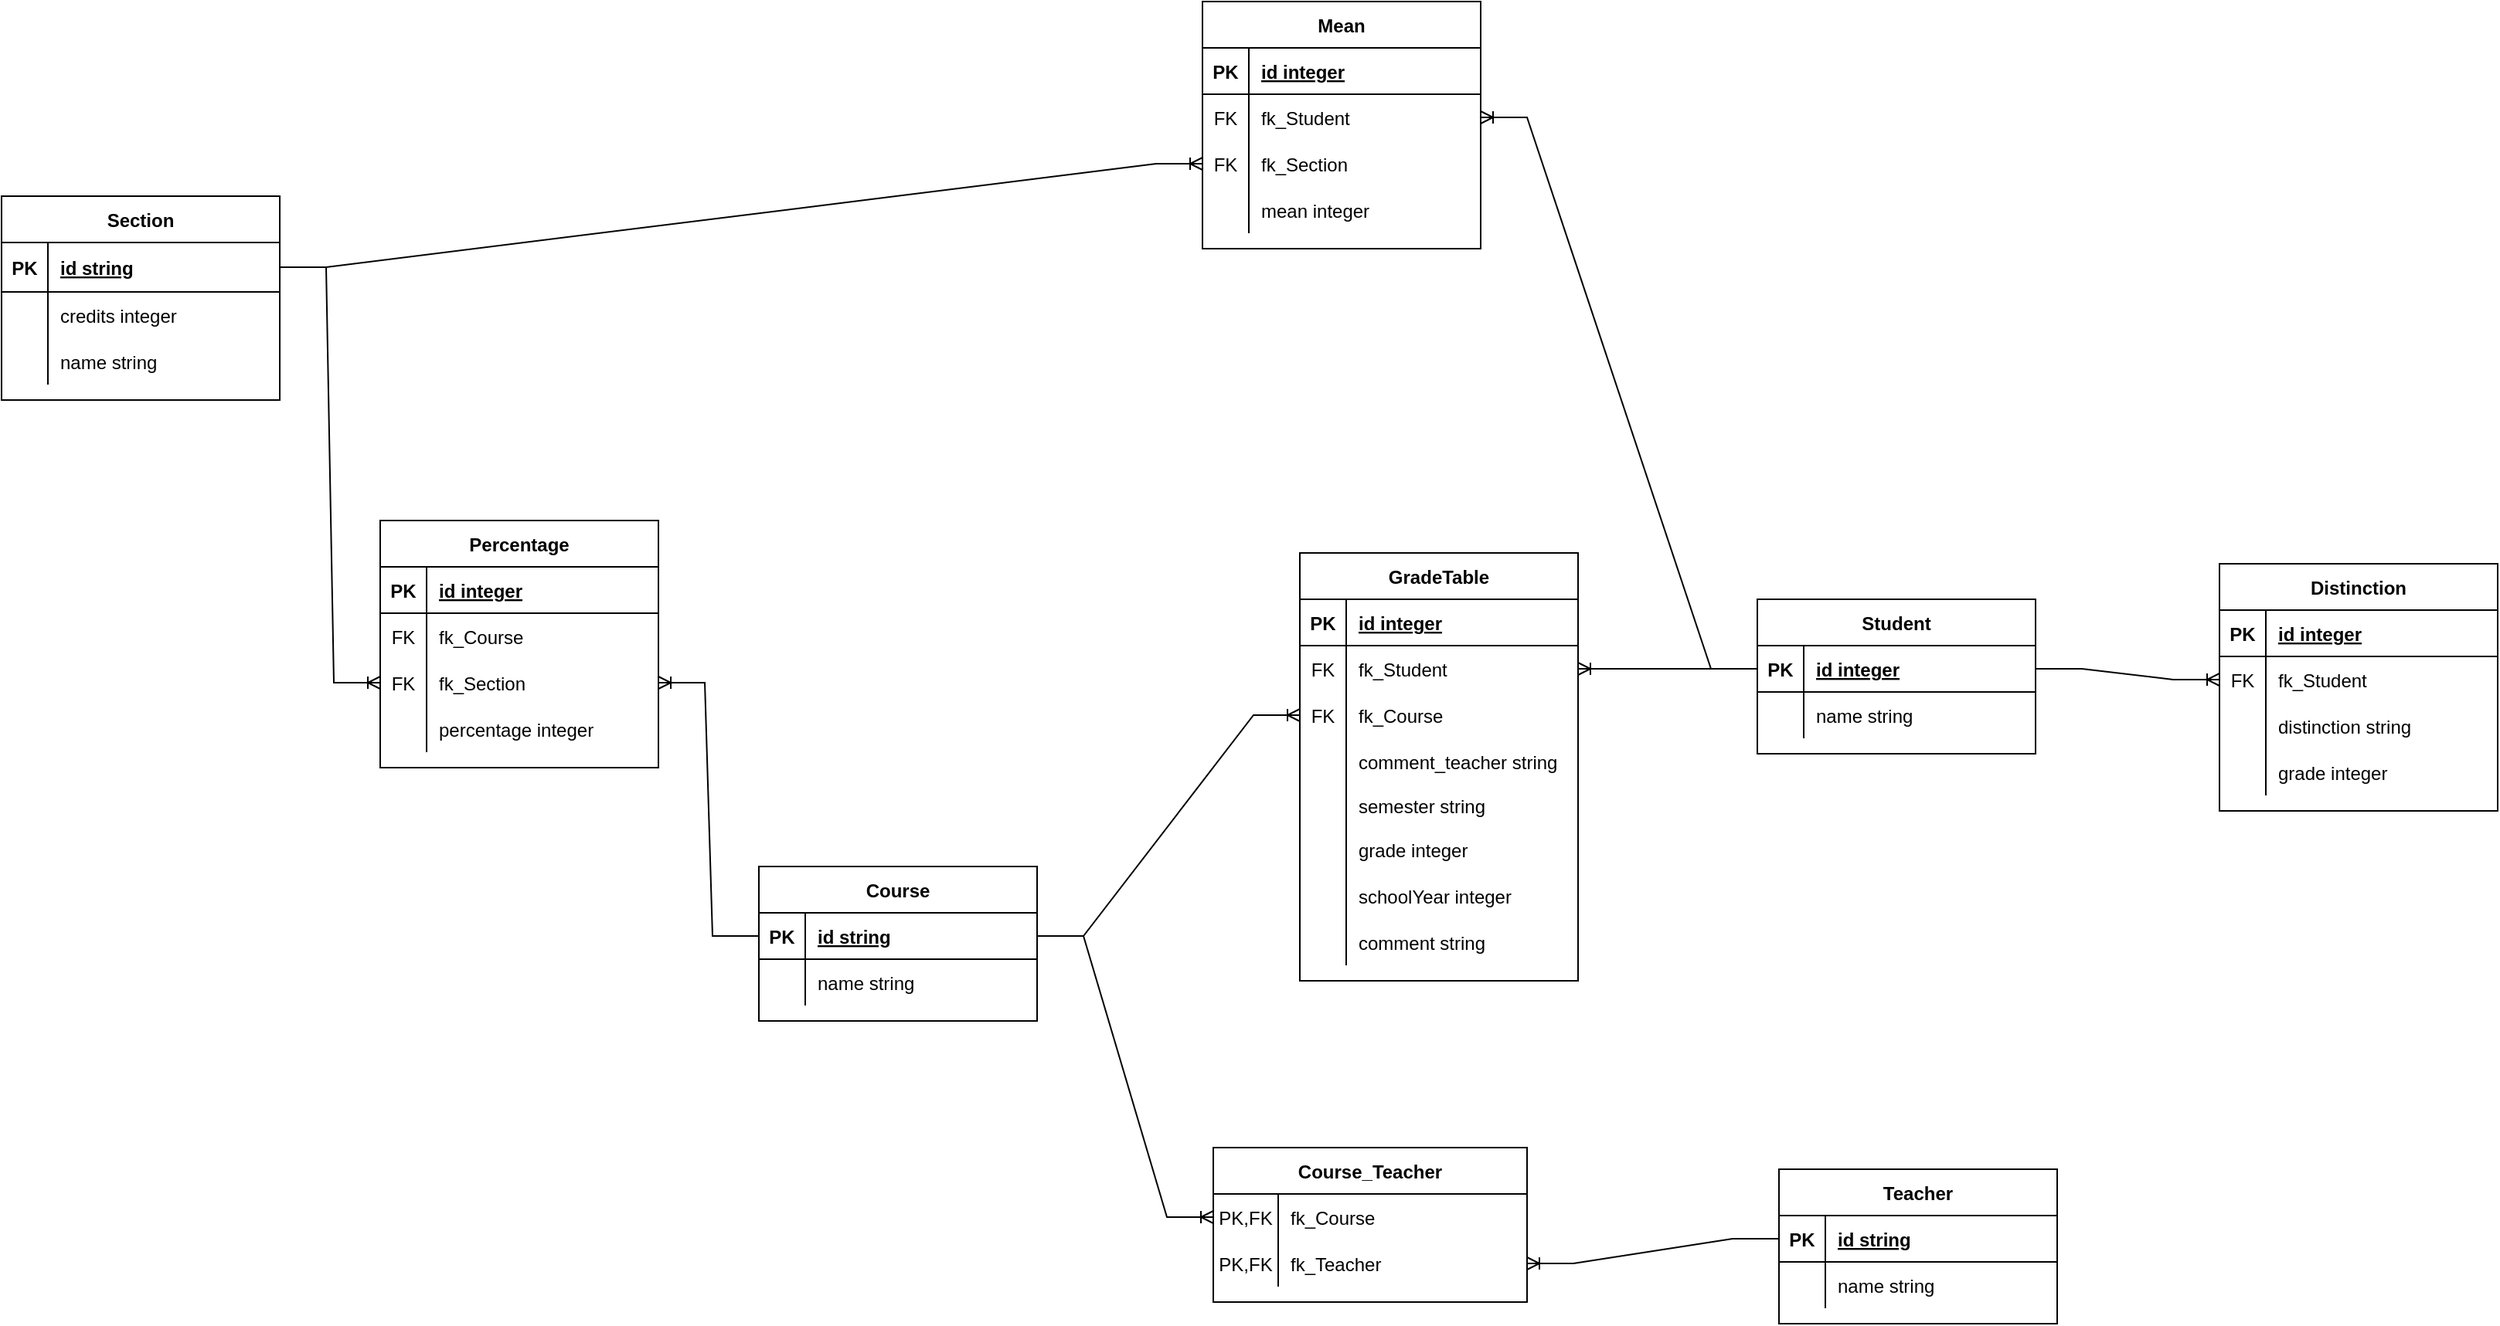 <mxfile version="20.5.1" type="device"><diagram id="0-fFGJWsl7KzoBTFsc9r" name="Page-1"><mxGraphModel dx="1140" dy="1177" grid="1" gridSize="7" guides="1" tooltips="1" connect="1" arrows="1" fold="1" page="0" pageScale="1" pageWidth="583" pageHeight="827" background="none" math="0" shadow="0"><root><mxCell id="0"/><mxCell id="1" parent="0"/><mxCell id="WPIq2PkUOenxiczm5_Tx-1" value="Section" style="shape=table;startSize=30;container=1;collapsible=1;childLayout=tableLayout;fixedRows=1;rowLines=0;fontStyle=1;align=center;resizeLast=1;" parent="1" vertex="1"><mxGeometry x="42" y="476" width="180" height="132" as="geometry"><mxRectangle x="280" y="160" width="70" height="30" as="alternateBounds"/></mxGeometry></mxCell><mxCell id="WPIq2PkUOenxiczm5_Tx-2" value="" style="shape=tableRow;horizontal=0;startSize=0;swimlaneHead=0;swimlaneBody=0;fillColor=none;collapsible=0;dropTarget=0;points=[[0,0.5],[1,0.5]];portConstraint=eastwest;top=0;left=0;right=0;bottom=1;" parent="WPIq2PkUOenxiczm5_Tx-1" vertex="1"><mxGeometry y="30" width="180" height="32" as="geometry"/></mxCell><mxCell id="WPIq2PkUOenxiczm5_Tx-3" value="PK" style="shape=partialRectangle;connectable=0;fillColor=none;top=0;left=0;bottom=0;right=0;fontStyle=1;overflow=hidden;" parent="WPIq2PkUOenxiczm5_Tx-2" vertex="1"><mxGeometry width="30" height="32" as="geometry"><mxRectangle width="30" height="32" as="alternateBounds"/></mxGeometry></mxCell><mxCell id="WPIq2PkUOenxiczm5_Tx-4" value="id string" style="shape=partialRectangle;connectable=0;fillColor=none;top=0;left=0;bottom=0;right=0;align=left;spacingLeft=6;fontStyle=5;overflow=hidden;" parent="WPIq2PkUOenxiczm5_Tx-2" vertex="1"><mxGeometry x="30" width="150" height="32" as="geometry"><mxRectangle width="150" height="32" as="alternateBounds"/></mxGeometry></mxCell><mxCell id="2" value="" style="shape=partialRectangle;collapsible=0;dropTarget=0;pointerEvents=0;fillColor=none;top=0;left=0;bottom=0;right=0;points=[[0,0.5],[1,0.5]];portConstraint=eastwest;" parent="WPIq2PkUOenxiczm5_Tx-1" vertex="1"><mxGeometry y="62" width="180" height="30" as="geometry"/></mxCell><mxCell id="3" value="" style="shape=partialRectangle;connectable=0;fillColor=none;top=0;left=0;bottom=0;right=0;editable=1;overflow=hidden;" parent="2" vertex="1"><mxGeometry width="30" height="30" as="geometry"><mxRectangle width="30" height="30" as="alternateBounds"/></mxGeometry></mxCell><mxCell id="4" value="credits integer" style="shape=partialRectangle;connectable=0;fillColor=none;top=0;left=0;bottom=0;right=0;align=left;spacingLeft=6;overflow=hidden;" parent="2" vertex="1"><mxGeometry x="30" width="150" height="30" as="geometry"><mxRectangle width="150" height="30" as="alternateBounds"/></mxGeometry></mxCell><mxCell id="WPIq2PkUOenxiczm5_Tx-5" value="" style="shape=tableRow;horizontal=0;startSize=0;swimlaneHead=0;swimlaneBody=0;fillColor=none;collapsible=0;dropTarget=0;points=[[0,0.5],[1,0.5]];portConstraint=eastwest;top=0;left=0;right=0;bottom=0;" parent="WPIq2PkUOenxiczm5_Tx-1" vertex="1"><mxGeometry y="92" width="180" height="30" as="geometry"/></mxCell><mxCell id="WPIq2PkUOenxiczm5_Tx-6" value="" style="shape=partialRectangle;connectable=0;fillColor=none;top=0;left=0;bottom=0;right=0;editable=1;overflow=hidden;" parent="WPIq2PkUOenxiczm5_Tx-5" vertex="1"><mxGeometry width="30" height="30" as="geometry"><mxRectangle width="30" height="30" as="alternateBounds"/></mxGeometry></mxCell><mxCell id="WPIq2PkUOenxiczm5_Tx-7" value="name string" style="shape=partialRectangle;connectable=0;fillColor=none;top=0;left=0;bottom=0;right=0;align=left;spacingLeft=6;overflow=hidden;" parent="WPIq2PkUOenxiczm5_Tx-5" vertex="1"><mxGeometry x="30" width="150" height="30" as="geometry"><mxRectangle width="150" height="30" as="alternateBounds"/></mxGeometry></mxCell><mxCell id="WPIq2PkUOenxiczm5_Tx-15" value="Course" style="shape=table;startSize=30;container=1;collapsible=1;childLayout=tableLayout;fixedRows=1;rowLines=0;fontStyle=1;align=center;resizeLast=1;" parent="1" vertex="1"><mxGeometry x="532" y="910" width="180" height="100" as="geometry"><mxRectangle x="357" y="700" width="77" height="35" as="alternateBounds"/></mxGeometry></mxCell><mxCell id="WPIq2PkUOenxiczm5_Tx-16" value="" style="shape=tableRow;horizontal=0;startSize=0;swimlaneHead=0;swimlaneBody=0;fillColor=none;collapsible=0;dropTarget=0;points=[[0,0.5],[1,0.5]];portConstraint=eastwest;top=0;left=0;right=0;bottom=1;" parent="WPIq2PkUOenxiczm5_Tx-15" vertex="1"><mxGeometry y="30" width="180" height="30" as="geometry"/></mxCell><mxCell id="WPIq2PkUOenxiczm5_Tx-17" value="PK" style="shape=partialRectangle;connectable=0;fillColor=none;top=0;left=0;bottom=0;right=0;fontStyle=1;overflow=hidden;" parent="WPIq2PkUOenxiczm5_Tx-16" vertex="1"><mxGeometry width="30" height="30" as="geometry"><mxRectangle width="30" height="30" as="alternateBounds"/></mxGeometry></mxCell><mxCell id="WPIq2PkUOenxiczm5_Tx-18" value="id string" style="shape=partialRectangle;connectable=0;fillColor=none;top=0;left=0;bottom=0;right=0;align=left;spacingLeft=6;fontStyle=5;overflow=hidden;" parent="WPIq2PkUOenxiczm5_Tx-16" vertex="1"><mxGeometry x="30" width="150" height="30" as="geometry"><mxRectangle width="150" height="30" as="alternateBounds"/></mxGeometry></mxCell><mxCell id="WPIq2PkUOenxiczm5_Tx-25" value="" style="shape=tableRow;horizontal=0;startSize=0;swimlaneHead=0;swimlaneBody=0;fillColor=none;collapsible=0;dropTarget=0;points=[[0,0.5],[1,0.5]];portConstraint=eastwest;top=0;left=0;right=0;bottom=0;" parent="WPIq2PkUOenxiczm5_Tx-15" vertex="1"><mxGeometry y="60" width="180" height="30" as="geometry"/></mxCell><mxCell id="WPIq2PkUOenxiczm5_Tx-26" value="" style="shape=partialRectangle;connectable=0;fillColor=none;top=0;left=0;bottom=0;right=0;editable=1;overflow=hidden;" parent="WPIq2PkUOenxiczm5_Tx-25" vertex="1"><mxGeometry width="30" height="30" as="geometry"><mxRectangle width="30" height="30" as="alternateBounds"/></mxGeometry></mxCell><mxCell id="WPIq2PkUOenxiczm5_Tx-27" value="name string" style="shape=partialRectangle;connectable=0;fillColor=none;top=0;left=0;bottom=0;right=0;align=left;spacingLeft=6;overflow=hidden;" parent="WPIq2PkUOenxiczm5_Tx-25" vertex="1"><mxGeometry x="30" width="150" height="30" as="geometry"><mxRectangle width="150" height="30" as="alternateBounds"/></mxGeometry></mxCell><mxCell id="sXoetIr5SWXh-EgCLirB-54" value="GradeTable" style="shape=table;startSize=30;container=1;collapsible=1;childLayout=tableLayout;fixedRows=1;rowLines=0;fontStyle=1;align=center;resizeLast=1;" parent="1" vertex="1"><mxGeometry x="882" y="707" width="180" height="277" as="geometry"/></mxCell><mxCell id="sXoetIr5SWXh-EgCLirB-55" value="" style="shape=tableRow;horizontal=0;startSize=0;swimlaneHead=0;swimlaneBody=0;fillColor=none;collapsible=0;dropTarget=0;points=[[0,0.5],[1,0.5]];portConstraint=eastwest;top=0;left=0;right=0;bottom=1;" parent="sXoetIr5SWXh-EgCLirB-54" vertex="1"><mxGeometry y="30" width="180" height="30" as="geometry"/></mxCell><mxCell id="sXoetIr5SWXh-EgCLirB-56" value="PK" style="shape=partialRectangle;connectable=0;fillColor=none;top=0;left=0;bottom=0;right=0;fontStyle=1;overflow=hidden;" parent="sXoetIr5SWXh-EgCLirB-55" vertex="1"><mxGeometry width="30" height="30" as="geometry"><mxRectangle width="30" height="30" as="alternateBounds"/></mxGeometry></mxCell><mxCell id="sXoetIr5SWXh-EgCLirB-57" value="id integer" style="shape=partialRectangle;connectable=0;fillColor=none;top=0;left=0;bottom=0;right=0;align=left;spacingLeft=6;fontStyle=5;overflow=hidden;" parent="sXoetIr5SWXh-EgCLirB-55" vertex="1"><mxGeometry x="30" width="150" height="30" as="geometry"><mxRectangle width="150" height="30" as="alternateBounds"/></mxGeometry></mxCell><mxCell id="sXoetIr5SWXh-EgCLirB-58" value="" style="shape=tableRow;horizontal=0;startSize=0;swimlaneHead=0;swimlaneBody=0;fillColor=none;collapsible=0;dropTarget=0;points=[[0,0.5],[1,0.5]];portConstraint=eastwest;top=0;left=0;right=0;bottom=0;" parent="sXoetIr5SWXh-EgCLirB-54" vertex="1"><mxGeometry y="60" width="180" height="30" as="geometry"/></mxCell><mxCell id="sXoetIr5SWXh-EgCLirB-59" value="FK" style="shape=partialRectangle;connectable=0;fillColor=none;top=0;left=0;bottom=0;right=0;fontStyle=0;overflow=hidden;" parent="sXoetIr5SWXh-EgCLirB-58" vertex="1"><mxGeometry width="30" height="30" as="geometry"><mxRectangle width="30" height="30" as="alternateBounds"/></mxGeometry></mxCell><mxCell id="sXoetIr5SWXh-EgCLirB-60" value="fk_Student" style="shape=partialRectangle;connectable=0;fillColor=none;top=0;left=0;bottom=0;right=0;align=left;spacingLeft=6;fontStyle=0;overflow=hidden;" parent="sXoetIr5SWXh-EgCLirB-58" vertex="1"><mxGeometry x="30" width="150" height="30" as="geometry"><mxRectangle width="150" height="30" as="alternateBounds"/></mxGeometry></mxCell><mxCell id="sXoetIr5SWXh-EgCLirB-61" value="" style="shape=tableRow;horizontal=0;startSize=0;swimlaneHead=0;swimlaneBody=0;fillColor=none;collapsible=0;dropTarget=0;points=[[0,0.5],[1,0.5]];portConstraint=eastwest;top=0;left=0;right=0;bottom=0;" parent="sXoetIr5SWXh-EgCLirB-54" vertex="1"><mxGeometry y="90" width="180" height="30" as="geometry"/></mxCell><mxCell id="sXoetIr5SWXh-EgCLirB-62" value="FK" style="shape=partialRectangle;connectable=0;fillColor=none;top=0;left=0;bottom=0;right=0;fontStyle=0;overflow=hidden;" parent="sXoetIr5SWXh-EgCLirB-61" vertex="1"><mxGeometry width="30" height="30" as="geometry"><mxRectangle width="30" height="30" as="alternateBounds"/></mxGeometry></mxCell><mxCell id="sXoetIr5SWXh-EgCLirB-63" value="fk_Course" style="shape=partialRectangle;connectable=0;fillColor=none;top=0;left=0;bottom=0;right=0;align=left;spacingLeft=6;fontStyle=0;overflow=hidden;" parent="sXoetIr5SWXh-EgCLirB-61" vertex="1"><mxGeometry x="30" width="150" height="30" as="geometry"><mxRectangle width="150" height="30" as="alternateBounds"/></mxGeometry></mxCell><mxCell id="sXoetIr5SWXh-EgCLirB-80" value="" style="shape=tableRow;horizontal=0;startSize=0;swimlaneHead=0;swimlaneBody=0;fillColor=none;collapsible=0;dropTarget=0;points=[[0,0.5],[1,0.5]];portConstraint=eastwest;top=0;left=0;right=0;bottom=0;" parent="sXoetIr5SWXh-EgCLirB-54" vertex="1"><mxGeometry y="120" width="180" height="30" as="geometry"/></mxCell><mxCell id="sXoetIr5SWXh-EgCLirB-81" value="" style="shape=partialRectangle;connectable=0;fillColor=none;top=0;left=0;bottom=0;right=0;fontStyle=0;overflow=hidden;" parent="sXoetIr5SWXh-EgCLirB-80" vertex="1"><mxGeometry width="30" height="30" as="geometry"><mxRectangle width="30" height="30" as="alternateBounds"/></mxGeometry></mxCell><mxCell id="sXoetIr5SWXh-EgCLirB-82" value="comment_teacher string" style="shape=partialRectangle;connectable=0;fillColor=none;top=0;left=0;bottom=0;right=0;align=left;spacingLeft=6;fontStyle=0;overflow=hidden;" parent="sXoetIr5SWXh-EgCLirB-80" vertex="1"><mxGeometry x="30" width="150" height="30" as="geometry"><mxRectangle width="150" height="30" as="alternateBounds"/></mxGeometry></mxCell><mxCell id="sXoetIr5SWXh-EgCLirB-64" value="" style="shape=tableRow;horizontal=0;startSize=0;swimlaneHead=0;swimlaneBody=0;fillColor=none;collapsible=0;dropTarget=0;points=[[0,0.5],[1,0.5]];portConstraint=eastwest;top=0;left=0;right=0;bottom=0;" parent="sXoetIr5SWXh-EgCLirB-54" vertex="1"><mxGeometry y="150" width="180" height="27" as="geometry"/></mxCell><mxCell id="sXoetIr5SWXh-EgCLirB-65" value="" style="shape=partialRectangle;connectable=0;fillColor=none;top=0;left=0;bottom=0;right=0;editable=1;overflow=hidden;" parent="sXoetIr5SWXh-EgCLirB-64" vertex="1"><mxGeometry width="30" height="27" as="geometry"><mxRectangle width="30" height="27" as="alternateBounds"/></mxGeometry></mxCell><mxCell id="sXoetIr5SWXh-EgCLirB-66" value="semester string" style="shape=partialRectangle;connectable=0;fillColor=none;top=0;left=0;bottom=0;right=0;align=left;spacingLeft=6;overflow=hidden;" parent="sXoetIr5SWXh-EgCLirB-64" vertex="1"><mxGeometry x="30" width="150" height="27" as="geometry"><mxRectangle width="150" height="27" as="alternateBounds"/></mxGeometry></mxCell><mxCell id="sXoetIr5SWXh-EgCLirB-67" value="" style="shape=tableRow;horizontal=0;startSize=0;swimlaneHead=0;swimlaneBody=0;fillColor=none;collapsible=0;dropTarget=0;points=[[0,0.5],[1,0.5]];portConstraint=eastwest;top=0;left=0;right=0;bottom=0;" parent="sXoetIr5SWXh-EgCLirB-54" vertex="1"><mxGeometry y="177" width="180" height="30" as="geometry"/></mxCell><mxCell id="sXoetIr5SWXh-EgCLirB-68" value="" style="shape=partialRectangle;connectable=0;fillColor=none;top=0;left=0;bottom=0;right=0;editable=1;overflow=hidden;" parent="sXoetIr5SWXh-EgCLirB-67" vertex="1"><mxGeometry width="30" height="30" as="geometry"><mxRectangle width="30" height="30" as="alternateBounds"/></mxGeometry></mxCell><mxCell id="sXoetIr5SWXh-EgCLirB-69" value="grade integer" style="shape=partialRectangle;connectable=0;fillColor=none;top=0;left=0;bottom=0;right=0;align=left;spacingLeft=6;overflow=hidden;" parent="sXoetIr5SWXh-EgCLirB-67" vertex="1"><mxGeometry x="30" width="150" height="30" as="geometry"><mxRectangle width="150" height="30" as="alternateBounds"/></mxGeometry></mxCell><mxCell id="sXoetIr5SWXh-EgCLirB-70" value="" style="shape=tableRow;horizontal=0;startSize=0;swimlaneHead=0;swimlaneBody=0;fillColor=none;collapsible=0;dropTarget=0;points=[[0,0.5],[1,0.5]];portConstraint=eastwest;top=0;left=0;right=0;bottom=0;" parent="sXoetIr5SWXh-EgCLirB-54" vertex="1"><mxGeometry y="207" width="180" height="30" as="geometry"/></mxCell><mxCell id="sXoetIr5SWXh-EgCLirB-71" value="" style="shape=partialRectangle;connectable=0;fillColor=none;top=0;left=0;bottom=0;right=0;editable=1;overflow=hidden;" parent="sXoetIr5SWXh-EgCLirB-70" vertex="1"><mxGeometry width="30" height="30" as="geometry"><mxRectangle width="30" height="30" as="alternateBounds"/></mxGeometry></mxCell><mxCell id="sXoetIr5SWXh-EgCLirB-72" value="schoolYear integer" style="shape=partialRectangle;connectable=0;fillColor=none;top=0;left=0;bottom=0;right=0;align=left;spacingLeft=6;overflow=hidden;" parent="sXoetIr5SWXh-EgCLirB-70" vertex="1"><mxGeometry x="30" width="150" height="30" as="geometry"><mxRectangle width="150" height="30" as="alternateBounds"/></mxGeometry></mxCell><mxCell id="sXoetIr5SWXh-EgCLirB-73" value="" style="shape=tableRow;horizontal=0;startSize=0;swimlaneHead=0;swimlaneBody=0;fillColor=none;collapsible=0;dropTarget=0;points=[[0,0.5],[1,0.5]];portConstraint=eastwest;top=0;left=0;right=0;bottom=0;" parent="sXoetIr5SWXh-EgCLirB-54" vertex="1"><mxGeometry y="237" width="180" height="30" as="geometry"/></mxCell><mxCell id="sXoetIr5SWXh-EgCLirB-74" value="" style="shape=partialRectangle;connectable=0;fillColor=none;top=0;left=0;bottom=0;right=0;editable=1;overflow=hidden;" parent="sXoetIr5SWXh-EgCLirB-73" vertex="1"><mxGeometry width="30" height="30" as="geometry"><mxRectangle width="30" height="30" as="alternateBounds"/></mxGeometry></mxCell><mxCell id="sXoetIr5SWXh-EgCLirB-75" value="comment string" style="shape=partialRectangle;connectable=0;fillColor=none;top=0;left=0;bottom=0;right=0;align=left;spacingLeft=6;overflow=hidden;" parent="sXoetIr5SWXh-EgCLirB-73" vertex="1"><mxGeometry x="30" width="150" height="30" as="geometry"><mxRectangle width="150" height="30" as="alternateBounds"/></mxGeometry></mxCell><mxCell id="sXoetIr5SWXh-EgCLirB-86" value="Course_Teacher" style="shape=table;startSize=30;container=1;collapsible=1;childLayout=tableLayout;fixedRows=1;rowLines=0;fontStyle=1;align=center;resizeLast=1;" parent="1" vertex="1"><mxGeometry x="826" y="1092" width="203" height="100" as="geometry"><mxRectangle x="849" y="973" width="161" height="35" as="alternateBounds"/></mxGeometry></mxCell><mxCell id="sXoetIr5SWXh-EgCLirB-90" value="" style="shape=tableRow;horizontal=0;startSize=0;swimlaneHead=0;swimlaneBody=0;fillColor=none;collapsible=0;dropTarget=0;points=[[0,0.5],[1,0.5]];portConstraint=eastwest;top=0;left=0;right=0;bottom=0;" parent="sXoetIr5SWXh-EgCLirB-86" vertex="1"><mxGeometry y="30" width="203" height="30" as="geometry"/></mxCell><mxCell id="sXoetIr5SWXh-EgCLirB-91" value="PK,FK" style="shape=partialRectangle;connectable=0;fillColor=none;top=0;left=0;bottom=0;right=0;fontStyle=0;overflow=hidden;" parent="sXoetIr5SWXh-EgCLirB-90" vertex="1"><mxGeometry width="42" height="30" as="geometry"><mxRectangle width="42" height="30" as="alternateBounds"/></mxGeometry></mxCell><mxCell id="sXoetIr5SWXh-EgCLirB-92" value="fk_Course" style="shape=partialRectangle;connectable=0;fillColor=none;top=0;left=0;bottom=0;right=0;align=left;spacingLeft=6;fontStyle=0;overflow=hidden;" parent="sXoetIr5SWXh-EgCLirB-90" vertex="1"><mxGeometry x="42" width="161" height="30" as="geometry"><mxRectangle width="161" height="30" as="alternateBounds"/></mxGeometry></mxCell><mxCell id="sXoetIr5SWXh-EgCLirB-96" value="" style="shape=tableRow;horizontal=0;startSize=0;swimlaneHead=0;swimlaneBody=0;fillColor=none;collapsible=0;dropTarget=0;points=[[0,0.5],[1,0.5]];portConstraint=eastwest;top=0;left=0;right=0;bottom=0;" parent="sXoetIr5SWXh-EgCLirB-86" vertex="1"><mxGeometry y="60" width="203" height="30" as="geometry"/></mxCell><mxCell id="sXoetIr5SWXh-EgCLirB-97" value="PK,FK" style="shape=partialRectangle;connectable=0;fillColor=none;top=0;left=0;bottom=0;right=0;fontStyle=0;overflow=hidden;" parent="sXoetIr5SWXh-EgCLirB-96" vertex="1"><mxGeometry width="42" height="30" as="geometry"><mxRectangle width="42" height="30" as="alternateBounds"/></mxGeometry></mxCell><mxCell id="sXoetIr5SWXh-EgCLirB-98" value="fk_Teacher" style="shape=partialRectangle;connectable=0;fillColor=none;top=0;left=0;bottom=0;right=0;align=left;spacingLeft=6;fontStyle=0;overflow=hidden;" parent="sXoetIr5SWXh-EgCLirB-96" vertex="1"><mxGeometry x="42" width="161" height="30" as="geometry"><mxRectangle width="161" height="30" as="alternateBounds"/></mxGeometry></mxCell><mxCell id="sXoetIr5SWXh-EgCLirB-111" value="Student" style="shape=table;startSize=30;container=1;collapsible=1;childLayout=tableLayout;fixedRows=1;rowLines=0;fontStyle=1;align=center;resizeLast=1;" parent="1" vertex="1"><mxGeometry x="1178" y="737" width="180" height="100" as="geometry"/></mxCell><mxCell id="sXoetIr5SWXh-EgCLirB-112" value="" style="shape=tableRow;horizontal=0;startSize=0;swimlaneHead=0;swimlaneBody=0;fillColor=none;collapsible=0;dropTarget=0;points=[[0,0.5],[1,0.5]];portConstraint=eastwest;top=0;left=0;right=0;bottom=1;" parent="sXoetIr5SWXh-EgCLirB-111" vertex="1"><mxGeometry y="30" width="180" height="30" as="geometry"/></mxCell><mxCell id="sXoetIr5SWXh-EgCLirB-113" value="PK" style="shape=partialRectangle;connectable=0;fillColor=none;top=0;left=0;bottom=0;right=0;fontStyle=1;overflow=hidden;" parent="sXoetIr5SWXh-EgCLirB-112" vertex="1"><mxGeometry width="30" height="30" as="geometry"><mxRectangle width="30" height="30" as="alternateBounds"/></mxGeometry></mxCell><mxCell id="sXoetIr5SWXh-EgCLirB-114" value="id integer" style="shape=partialRectangle;connectable=0;fillColor=none;top=0;left=0;bottom=0;right=0;align=left;spacingLeft=6;fontStyle=5;overflow=hidden;" parent="sXoetIr5SWXh-EgCLirB-112" vertex="1"><mxGeometry x="30" width="150" height="30" as="geometry"><mxRectangle width="150" height="30" as="alternateBounds"/></mxGeometry></mxCell><mxCell id="sXoetIr5SWXh-EgCLirB-118" value="" style="shape=tableRow;horizontal=0;startSize=0;swimlaneHead=0;swimlaneBody=0;fillColor=none;collapsible=0;dropTarget=0;points=[[0,0.5],[1,0.5]];portConstraint=eastwest;top=0;left=0;right=0;bottom=0;" parent="sXoetIr5SWXh-EgCLirB-111" vertex="1"><mxGeometry y="60" width="180" height="30" as="geometry"/></mxCell><mxCell id="sXoetIr5SWXh-EgCLirB-119" value="" style="shape=partialRectangle;connectable=0;fillColor=none;top=0;left=0;bottom=0;right=0;editable=1;overflow=hidden;" parent="sXoetIr5SWXh-EgCLirB-118" vertex="1"><mxGeometry width="30" height="30" as="geometry"><mxRectangle width="30" height="30" as="alternateBounds"/></mxGeometry></mxCell><mxCell id="sXoetIr5SWXh-EgCLirB-120" value="name string" style="shape=partialRectangle;connectable=0;fillColor=none;top=0;left=0;bottom=0;right=0;align=left;spacingLeft=6;overflow=hidden;" parent="sXoetIr5SWXh-EgCLirB-118" vertex="1"><mxGeometry x="30" width="150" height="30" as="geometry"><mxRectangle width="150" height="30" as="alternateBounds"/></mxGeometry></mxCell><mxCell id="sXoetIr5SWXh-EgCLirB-121" value="Teacher" style="shape=table;startSize=30;container=1;collapsible=1;childLayout=tableLayout;fixedRows=1;rowLines=0;fontStyle=1;align=center;resizeLast=1;" parent="1" vertex="1"><mxGeometry x="1192" y="1106" width="180" height="100" as="geometry"/></mxCell><mxCell id="sXoetIr5SWXh-EgCLirB-122" value="" style="shape=tableRow;horizontal=0;startSize=0;swimlaneHead=0;swimlaneBody=0;fillColor=none;collapsible=0;dropTarget=0;points=[[0,0.5],[1,0.5]];portConstraint=eastwest;top=0;left=0;right=0;bottom=1;" parent="sXoetIr5SWXh-EgCLirB-121" vertex="1"><mxGeometry y="30" width="180" height="30" as="geometry"/></mxCell><mxCell id="sXoetIr5SWXh-EgCLirB-123" value="PK" style="shape=partialRectangle;connectable=0;fillColor=none;top=0;left=0;bottom=0;right=0;fontStyle=1;overflow=hidden;" parent="sXoetIr5SWXh-EgCLirB-122" vertex="1"><mxGeometry width="30" height="30" as="geometry"><mxRectangle width="30" height="30" as="alternateBounds"/></mxGeometry></mxCell><mxCell id="sXoetIr5SWXh-EgCLirB-124" value="id string" style="shape=partialRectangle;connectable=0;fillColor=none;top=0;left=0;bottom=0;right=0;align=left;spacingLeft=6;fontStyle=5;overflow=hidden;" parent="sXoetIr5SWXh-EgCLirB-122" vertex="1"><mxGeometry x="30" width="150" height="30" as="geometry"><mxRectangle width="150" height="30" as="alternateBounds"/></mxGeometry></mxCell><mxCell id="sXoetIr5SWXh-EgCLirB-125" value="" style="shape=tableRow;horizontal=0;startSize=0;swimlaneHead=0;swimlaneBody=0;fillColor=none;collapsible=0;dropTarget=0;points=[[0,0.5],[1,0.5]];portConstraint=eastwest;top=0;left=0;right=0;bottom=0;" parent="sXoetIr5SWXh-EgCLirB-121" vertex="1"><mxGeometry y="60" width="180" height="30" as="geometry"/></mxCell><mxCell id="sXoetIr5SWXh-EgCLirB-126" value="" style="shape=partialRectangle;connectable=0;fillColor=none;top=0;left=0;bottom=0;right=0;editable=1;overflow=hidden;" parent="sXoetIr5SWXh-EgCLirB-125" vertex="1"><mxGeometry width="30" height="30" as="geometry"><mxRectangle width="30" height="30" as="alternateBounds"/></mxGeometry></mxCell><mxCell id="sXoetIr5SWXh-EgCLirB-127" value="name string" style="shape=partialRectangle;connectable=0;fillColor=none;top=0;left=0;bottom=0;right=0;align=left;spacingLeft=6;overflow=hidden;" parent="sXoetIr5SWXh-EgCLirB-125" vertex="1"><mxGeometry x="30" width="150" height="30" as="geometry"><mxRectangle width="150" height="30" as="alternateBounds"/></mxGeometry></mxCell><mxCell id="sXoetIr5SWXh-EgCLirB-128" value="" style="edgeStyle=entityRelationEdgeStyle;fontSize=12;html=1;endArrow=ERoneToMany;rounded=0;" parent="1" source="sXoetIr5SWXh-EgCLirB-112" target="sXoetIr5SWXh-EgCLirB-58" edge="1"><mxGeometry width="100" height="100" relative="1" as="geometry"><mxPoint x="1162" y="938" as="sourcePoint"/><mxPoint x="900" y="938" as="targetPoint"/></mxGeometry></mxCell><mxCell id="sXoetIr5SWXh-EgCLirB-129" value="" style="edgeStyle=entityRelationEdgeStyle;fontSize=12;html=1;endArrow=ERoneToMany;rounded=0;" parent="1" source="WPIq2PkUOenxiczm5_Tx-16" target="sXoetIr5SWXh-EgCLirB-61" edge="1"><mxGeometry width="100" height="100" relative="1" as="geometry"><mxPoint x="695" y="1008" as="sourcePoint"/><mxPoint x="735" y="700" as="targetPoint"/></mxGeometry></mxCell><mxCell id="sXoetIr5SWXh-EgCLirB-130" value="" style="edgeStyle=entityRelationEdgeStyle;fontSize=12;html=1;endArrow=ERoneToMany;rounded=0;" parent="1" source="sXoetIr5SWXh-EgCLirB-122" target="sXoetIr5SWXh-EgCLirB-96" edge="1"><mxGeometry width="100" height="100" relative="1" as="geometry"><mxPoint x="1015" y="1070" as="sourcePoint"/><mxPoint x="1078" y="1099" as="targetPoint"/></mxGeometry></mxCell><mxCell id="sXoetIr5SWXh-EgCLirB-131" value="" style="edgeStyle=entityRelationEdgeStyle;fontSize=12;html=1;endArrow=ERoneToMany;rounded=0;" parent="1" source="WPIq2PkUOenxiczm5_Tx-16" target="sXoetIr5SWXh-EgCLirB-90" edge="1"><mxGeometry width="100" height="100" relative="1" as="geometry"><mxPoint x="637" y="1204" as="sourcePoint"/><mxPoint x="735" y="920" as="targetPoint"/></mxGeometry></mxCell><mxCell id="sXoetIr5SWXh-EgCLirB-133" value="Distinction" style="shape=table;startSize=30;container=1;collapsible=1;childLayout=tableLayout;fixedRows=1;rowLines=0;fontStyle=1;align=center;resizeLast=1;" parent="1" vertex="1"><mxGeometry x="1477" y="714" width="180" height="160" as="geometry"><mxRectangle x="1605" y="588" width="98" height="35" as="alternateBounds"/></mxGeometry></mxCell><mxCell id="sXoetIr5SWXh-EgCLirB-134" value="" style="shape=tableRow;horizontal=0;startSize=0;swimlaneHead=0;swimlaneBody=0;fillColor=none;collapsible=0;dropTarget=0;points=[[0,0.5],[1,0.5]];portConstraint=eastwest;top=0;left=0;right=0;bottom=1;" parent="sXoetIr5SWXh-EgCLirB-133" vertex="1"><mxGeometry y="30" width="180" height="30" as="geometry"/></mxCell><mxCell id="sXoetIr5SWXh-EgCLirB-135" value="PK" style="shape=partialRectangle;connectable=0;fillColor=none;top=0;left=0;bottom=0;right=0;fontStyle=1;overflow=hidden;" parent="sXoetIr5SWXh-EgCLirB-134" vertex="1"><mxGeometry width="30" height="30" as="geometry"><mxRectangle width="30" height="30" as="alternateBounds"/></mxGeometry></mxCell><mxCell id="sXoetIr5SWXh-EgCLirB-136" value="id integer" style="shape=partialRectangle;connectable=0;fillColor=none;top=0;left=0;bottom=0;right=0;align=left;spacingLeft=6;fontStyle=5;overflow=hidden;" parent="sXoetIr5SWXh-EgCLirB-134" vertex="1"><mxGeometry x="30" width="150" height="30" as="geometry"><mxRectangle width="150" height="30" as="alternateBounds"/></mxGeometry></mxCell><mxCell id="sXoetIr5SWXh-EgCLirB-137" value="" style="shape=tableRow;horizontal=0;startSize=0;swimlaneHead=0;swimlaneBody=0;fillColor=none;collapsible=0;dropTarget=0;points=[[0,0.5],[1,0.5]];portConstraint=eastwest;top=0;left=0;right=0;bottom=0;" parent="sXoetIr5SWXh-EgCLirB-133" vertex="1"><mxGeometry y="60" width="180" height="30" as="geometry"/></mxCell><mxCell id="sXoetIr5SWXh-EgCLirB-138" value="FK" style="shape=partialRectangle;connectable=0;fillColor=none;top=0;left=0;bottom=0;right=0;fontStyle=0;overflow=hidden;" parent="sXoetIr5SWXh-EgCLirB-137" vertex="1"><mxGeometry width="30" height="30" as="geometry"><mxRectangle width="30" height="30" as="alternateBounds"/></mxGeometry></mxCell><mxCell id="sXoetIr5SWXh-EgCLirB-139" value="fk_Student" style="shape=partialRectangle;connectable=0;fillColor=none;top=0;left=0;bottom=0;right=0;align=left;spacingLeft=6;fontStyle=0;overflow=hidden;" parent="sXoetIr5SWXh-EgCLirB-137" vertex="1"><mxGeometry x="30" width="150" height="30" as="geometry"><mxRectangle width="150" height="30" as="alternateBounds"/></mxGeometry></mxCell><mxCell id="sXoetIr5SWXh-EgCLirB-155" value="" style="shape=tableRow;horizontal=0;startSize=0;swimlaneHead=0;swimlaneBody=0;fillColor=none;collapsible=0;dropTarget=0;points=[[0,0.5],[1,0.5]];portConstraint=eastwest;top=0;left=0;right=0;bottom=0;" parent="sXoetIr5SWXh-EgCLirB-133" vertex="1"><mxGeometry y="90" width="180" height="30" as="geometry"/></mxCell><mxCell id="sXoetIr5SWXh-EgCLirB-156" value="" style="shape=partialRectangle;connectable=0;fillColor=none;top=0;left=0;bottom=0;right=0;editable=1;overflow=hidden;" parent="sXoetIr5SWXh-EgCLirB-155" vertex="1"><mxGeometry width="30" height="30" as="geometry"><mxRectangle width="30" height="30" as="alternateBounds"/></mxGeometry></mxCell><mxCell id="sXoetIr5SWXh-EgCLirB-157" value="distinction string" style="shape=partialRectangle;connectable=0;fillColor=none;top=0;left=0;bottom=0;right=0;align=left;spacingLeft=6;overflow=hidden;" parent="sXoetIr5SWXh-EgCLirB-155" vertex="1"><mxGeometry x="30" width="150" height="30" as="geometry"><mxRectangle width="150" height="30" as="alternateBounds"/></mxGeometry></mxCell><mxCell id="sXoetIr5SWXh-EgCLirB-162" value="" style="shape=tableRow;horizontal=0;startSize=0;swimlaneHead=0;swimlaneBody=0;fillColor=none;collapsible=0;dropTarget=0;points=[[0,0.5],[1,0.5]];portConstraint=eastwest;top=0;left=0;right=0;bottom=0;" parent="sXoetIr5SWXh-EgCLirB-133" vertex="1"><mxGeometry y="120" width="180" height="30" as="geometry"/></mxCell><mxCell id="sXoetIr5SWXh-EgCLirB-163" value="" style="shape=partialRectangle;connectable=0;fillColor=none;top=0;left=0;bottom=0;right=0;editable=1;overflow=hidden;" parent="sXoetIr5SWXh-EgCLirB-162" vertex="1"><mxGeometry width="30" height="30" as="geometry"><mxRectangle width="30" height="30" as="alternateBounds"/></mxGeometry></mxCell><mxCell id="sXoetIr5SWXh-EgCLirB-164" value="grade integer" style="shape=partialRectangle;connectable=0;fillColor=none;top=0;left=0;bottom=0;right=0;align=left;spacingLeft=6;overflow=hidden;" parent="sXoetIr5SWXh-EgCLirB-162" vertex="1"><mxGeometry x="30" width="150" height="30" as="geometry"><mxRectangle width="150" height="30" as="alternateBounds"/></mxGeometry></mxCell><mxCell id="sXoetIr5SWXh-EgCLirB-165" value="" style="edgeStyle=entityRelationEdgeStyle;fontSize=12;html=1;endArrow=ERoneToMany;rounded=0;" parent="1" source="sXoetIr5SWXh-EgCLirB-112" target="sXoetIr5SWXh-EgCLirB-137" edge="1"><mxGeometry width="100" height="100" relative="1" as="geometry"><mxPoint x="1164" y="954" as="sourcePoint"/><mxPoint x="1547" y="973" as="targetPoint"/></mxGeometry></mxCell><mxCell id="sXoetIr5SWXh-EgCLirB-166" value="Mean" style="shape=table;startSize=30;container=1;collapsible=1;childLayout=tableLayout;fixedRows=1;rowLines=0;fontStyle=1;align=center;resizeLast=1;" parent="1" vertex="1"><mxGeometry x="819" y="350" width="180" height="160" as="geometry"/></mxCell><mxCell id="sXoetIr5SWXh-EgCLirB-167" value="" style="shape=tableRow;horizontal=0;startSize=0;swimlaneHead=0;swimlaneBody=0;fillColor=none;collapsible=0;dropTarget=0;points=[[0,0.5],[1,0.5]];portConstraint=eastwest;top=0;left=0;right=0;bottom=1;" parent="sXoetIr5SWXh-EgCLirB-166" vertex="1"><mxGeometry y="30" width="180" height="30" as="geometry"/></mxCell><mxCell id="sXoetIr5SWXh-EgCLirB-168" value="PK" style="shape=partialRectangle;connectable=0;fillColor=none;top=0;left=0;bottom=0;right=0;fontStyle=1;overflow=hidden;" parent="sXoetIr5SWXh-EgCLirB-167" vertex="1"><mxGeometry width="30" height="30" as="geometry"><mxRectangle width="30" height="30" as="alternateBounds"/></mxGeometry></mxCell><mxCell id="sXoetIr5SWXh-EgCLirB-169" value="id integer" style="shape=partialRectangle;connectable=0;fillColor=none;top=0;left=0;bottom=0;right=0;align=left;spacingLeft=6;fontStyle=5;overflow=hidden;" parent="sXoetIr5SWXh-EgCLirB-167" vertex="1"><mxGeometry x="30" width="150" height="30" as="geometry"><mxRectangle width="150" height="30" as="alternateBounds"/></mxGeometry></mxCell><mxCell id="sXoetIr5SWXh-EgCLirB-170" value="" style="shape=tableRow;horizontal=0;startSize=0;swimlaneHead=0;swimlaneBody=0;fillColor=none;collapsible=0;dropTarget=0;points=[[0,0.5],[1,0.5]];portConstraint=eastwest;top=0;left=0;right=0;bottom=0;" parent="sXoetIr5SWXh-EgCLirB-166" vertex="1"><mxGeometry y="60" width="180" height="30" as="geometry"/></mxCell><mxCell id="sXoetIr5SWXh-EgCLirB-171" value="FK" style="shape=partialRectangle;connectable=0;fillColor=none;top=0;left=0;bottom=0;right=0;fontStyle=0;overflow=hidden;" parent="sXoetIr5SWXh-EgCLirB-170" vertex="1"><mxGeometry width="30" height="30" as="geometry"><mxRectangle width="30" height="30" as="alternateBounds"/></mxGeometry></mxCell><mxCell id="sXoetIr5SWXh-EgCLirB-172" value="fk_Student" style="shape=partialRectangle;connectable=0;fillColor=none;top=0;left=0;bottom=0;right=0;align=left;spacingLeft=6;fontStyle=0;overflow=hidden;" parent="sXoetIr5SWXh-EgCLirB-170" vertex="1"><mxGeometry x="30" width="150" height="30" as="geometry"><mxRectangle width="150" height="30" as="alternateBounds"/></mxGeometry></mxCell><mxCell id="sXoetIr5SWXh-EgCLirB-179" value="" style="shape=tableRow;horizontal=0;startSize=0;swimlaneHead=0;swimlaneBody=0;fillColor=none;collapsible=0;dropTarget=0;points=[[0,0.5],[1,0.5]];portConstraint=eastwest;top=0;left=0;right=0;bottom=0;" parent="sXoetIr5SWXh-EgCLirB-166" vertex="1"><mxGeometry y="90" width="180" height="30" as="geometry"/></mxCell><mxCell id="sXoetIr5SWXh-EgCLirB-180" value="FK" style="shape=partialRectangle;connectable=0;fillColor=none;top=0;left=0;bottom=0;right=0;fontStyle=0;overflow=hidden;" parent="sXoetIr5SWXh-EgCLirB-179" vertex="1"><mxGeometry width="30" height="30" as="geometry"><mxRectangle width="30" height="30" as="alternateBounds"/></mxGeometry></mxCell><mxCell id="sXoetIr5SWXh-EgCLirB-181" value="fk_Section" style="shape=partialRectangle;connectable=0;fillColor=none;top=0;left=0;bottom=0;right=0;align=left;spacingLeft=6;fontStyle=0;overflow=hidden;" parent="sXoetIr5SWXh-EgCLirB-179" vertex="1"><mxGeometry x="30" width="150" height="30" as="geometry"><mxRectangle width="150" height="30" as="alternateBounds"/></mxGeometry></mxCell><mxCell id="sXoetIr5SWXh-EgCLirB-176" value="" style="shape=tableRow;horizontal=0;startSize=0;swimlaneHead=0;swimlaneBody=0;fillColor=none;collapsible=0;dropTarget=0;points=[[0,0.5],[1,0.5]];portConstraint=eastwest;top=0;left=0;right=0;bottom=0;" parent="sXoetIr5SWXh-EgCLirB-166" vertex="1"><mxGeometry y="120" width="180" height="30" as="geometry"/></mxCell><mxCell id="sXoetIr5SWXh-EgCLirB-177" value="" style="shape=partialRectangle;connectable=0;fillColor=none;top=0;left=0;bottom=0;right=0;editable=1;overflow=hidden;" parent="sXoetIr5SWXh-EgCLirB-176" vertex="1"><mxGeometry width="30" height="30" as="geometry"><mxRectangle width="30" height="30" as="alternateBounds"/></mxGeometry></mxCell><mxCell id="sXoetIr5SWXh-EgCLirB-178" value="mean integer" style="shape=partialRectangle;connectable=0;fillColor=none;top=0;left=0;bottom=0;right=0;align=left;spacingLeft=6;overflow=hidden;" parent="sXoetIr5SWXh-EgCLirB-176" vertex="1"><mxGeometry x="30" width="150" height="30" as="geometry"><mxRectangle width="150" height="30" as="alternateBounds"/></mxGeometry></mxCell><mxCell id="sXoetIr5SWXh-EgCLirB-182" value="" style="edgeStyle=entityRelationEdgeStyle;fontSize=12;html=1;endArrow=ERoneToMany;rounded=0;" parent="1" source="WPIq2PkUOenxiczm5_Tx-2" target="sXoetIr5SWXh-EgCLirB-179" edge="1"><mxGeometry width="100" height="100" relative="1" as="geometry"><mxPoint x="350" y="901" as="sourcePoint"/><mxPoint x="630" y="350" as="targetPoint"/></mxGeometry></mxCell><mxCell id="sXoetIr5SWXh-EgCLirB-183" value="" style="edgeStyle=entityRelationEdgeStyle;fontSize=12;html=1;endArrow=ERoneToMany;rounded=0;" parent="1" source="sXoetIr5SWXh-EgCLirB-112" target="sXoetIr5SWXh-EgCLirB-170" edge="1"><mxGeometry width="100" height="100" relative="1" as="geometry"><mxPoint x="651" y="434" as="sourcePoint"/><mxPoint x="1239" y="336" as="targetPoint"/></mxGeometry></mxCell><mxCell id="u_03kEBgjwtqKcMKUuY6-1" value="Percentage" style="shape=table;startSize=30;container=1;collapsible=1;childLayout=tableLayout;fixedRows=1;rowLines=0;fontStyle=1;align=center;resizeLast=1;" parent="1" vertex="1"><mxGeometry x="287" y="686" width="180" height="160" as="geometry"><mxRectangle x="357" y="700" width="77" height="35" as="alternateBounds"/></mxGeometry></mxCell><mxCell id="u_03kEBgjwtqKcMKUuY6-2" value="" style="shape=tableRow;horizontal=0;startSize=0;swimlaneHead=0;swimlaneBody=0;fillColor=none;collapsible=0;dropTarget=0;points=[[0,0.5],[1,0.5]];portConstraint=eastwest;top=0;left=0;right=0;bottom=1;" parent="u_03kEBgjwtqKcMKUuY6-1" vertex="1"><mxGeometry y="30" width="180" height="30" as="geometry"/></mxCell><mxCell id="u_03kEBgjwtqKcMKUuY6-3" value="PK" style="shape=partialRectangle;connectable=0;fillColor=none;top=0;left=0;bottom=0;right=0;fontStyle=1;overflow=hidden;" parent="u_03kEBgjwtqKcMKUuY6-2" vertex="1"><mxGeometry width="30" height="30" as="geometry"><mxRectangle width="30" height="30" as="alternateBounds"/></mxGeometry></mxCell><mxCell id="u_03kEBgjwtqKcMKUuY6-4" value="id integer" style="shape=partialRectangle;connectable=0;fillColor=none;top=0;left=0;bottom=0;right=0;align=left;spacingLeft=6;fontStyle=5;overflow=hidden;" parent="u_03kEBgjwtqKcMKUuY6-2" vertex="1"><mxGeometry x="30" width="150" height="30" as="geometry"><mxRectangle width="150" height="30" as="alternateBounds"/></mxGeometry></mxCell><mxCell id="u_03kEBgjwtqKcMKUuY6-5" value="" style="shape=tableRow;horizontal=0;startSize=0;swimlaneHead=0;swimlaneBody=0;fillColor=none;collapsible=0;dropTarget=0;points=[[0,0.5],[1,0.5]];portConstraint=eastwest;top=0;left=0;right=0;bottom=0;" parent="u_03kEBgjwtqKcMKUuY6-1" vertex="1"><mxGeometry y="60" width="180" height="30" as="geometry"/></mxCell><mxCell id="u_03kEBgjwtqKcMKUuY6-6" value="FK" style="shape=partialRectangle;connectable=0;fillColor=none;top=0;left=0;bottom=0;right=0;fontStyle=0;overflow=hidden;" parent="u_03kEBgjwtqKcMKUuY6-5" vertex="1"><mxGeometry width="30" height="30" as="geometry"><mxRectangle width="30" height="30" as="alternateBounds"/></mxGeometry></mxCell><mxCell id="u_03kEBgjwtqKcMKUuY6-7" value="fk_Course" style="shape=partialRectangle;connectable=0;fillColor=none;top=0;left=0;bottom=0;right=0;align=left;spacingLeft=6;fontStyle=0;overflow=hidden;" parent="u_03kEBgjwtqKcMKUuY6-5" vertex="1"><mxGeometry x="30" width="150" height="30" as="geometry"><mxRectangle width="150" height="30" as="alternateBounds"/></mxGeometry></mxCell><mxCell id="u_03kEBgjwtqKcMKUuY6-11" value="" style="shape=tableRow;horizontal=0;startSize=0;swimlaneHead=0;swimlaneBody=0;fillColor=none;collapsible=0;dropTarget=0;points=[[0,0.5],[1,0.5]];portConstraint=eastwest;top=0;left=0;right=0;bottom=0;" parent="u_03kEBgjwtqKcMKUuY6-1" vertex="1"><mxGeometry y="90" width="180" height="30" as="geometry"/></mxCell><mxCell id="u_03kEBgjwtqKcMKUuY6-12" value="FK" style="shape=partialRectangle;connectable=0;fillColor=none;top=0;left=0;bottom=0;right=0;fontStyle=0;overflow=hidden;" parent="u_03kEBgjwtqKcMKUuY6-11" vertex="1"><mxGeometry width="30" height="30" as="geometry"><mxRectangle width="30" height="30" as="alternateBounds"/></mxGeometry></mxCell><mxCell id="u_03kEBgjwtqKcMKUuY6-13" value="fk_Section" style="shape=partialRectangle;connectable=0;fillColor=none;top=0;left=0;bottom=0;right=0;align=left;spacingLeft=6;fontStyle=0;overflow=hidden;" parent="u_03kEBgjwtqKcMKUuY6-11" vertex="1"><mxGeometry x="30" width="150" height="30" as="geometry"><mxRectangle width="150" height="30" as="alternateBounds"/></mxGeometry></mxCell><mxCell id="5" value="" style="shape=partialRectangle;collapsible=0;dropTarget=0;pointerEvents=0;fillColor=none;top=0;left=0;bottom=0;right=0;points=[[0,0.5],[1,0.5]];portConstraint=eastwest;" parent="u_03kEBgjwtqKcMKUuY6-1" vertex="1"><mxGeometry y="120" width="180" height="30" as="geometry"/></mxCell><mxCell id="6" value="" style="shape=partialRectangle;connectable=0;fillColor=none;top=0;left=0;bottom=0;right=0;editable=1;overflow=hidden;" parent="5" vertex="1"><mxGeometry width="30" height="30" as="geometry"><mxRectangle width="30" height="30" as="alternateBounds"/></mxGeometry></mxCell><mxCell id="7" value="percentage integer" style="shape=partialRectangle;connectable=0;fillColor=none;top=0;left=0;bottom=0;right=0;align=left;spacingLeft=6;overflow=hidden;" parent="5" vertex="1"><mxGeometry x="30" width="150" height="30" as="geometry"><mxRectangle width="150" height="30" as="alternateBounds"/></mxGeometry></mxCell><mxCell id="u_03kEBgjwtqKcMKUuY6-15" value="" style="edgeStyle=entityRelationEdgeStyle;fontSize=12;html=1;endArrow=ERoneToMany;rounded=0;entryX=1;entryY=0.5;entryDx=0;entryDy=0;" parent="1" source="WPIq2PkUOenxiczm5_Tx-16" target="u_03kEBgjwtqKcMKUuY6-11" edge="1"><mxGeometry width="100" height="100" relative="1" as="geometry"><mxPoint x="210" y="905" as="sourcePoint"/><mxPoint x="310" y="805" as="targetPoint"/></mxGeometry></mxCell><mxCell id="u_03kEBgjwtqKcMKUuY6-16" value="" style="edgeStyle=entityRelationEdgeStyle;fontSize=12;html=1;endArrow=ERoneToMany;rounded=0;" parent="1" source="WPIq2PkUOenxiczm5_Tx-2" target="u_03kEBgjwtqKcMKUuY6-11" edge="1"><mxGeometry width="100" height="100" relative="1" as="geometry"><mxPoint x="112" y="693" as="sourcePoint"/><mxPoint x="1003" y="819" as="targetPoint"/></mxGeometry></mxCell></root></mxGraphModel></diagram></mxfile>